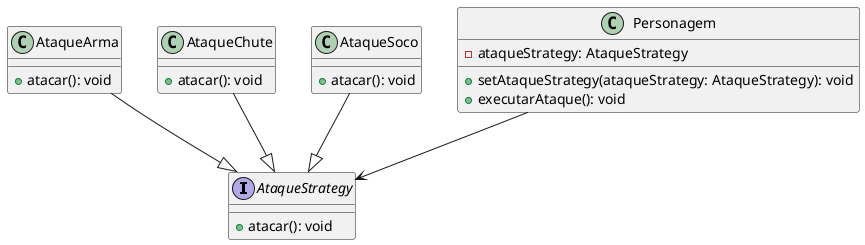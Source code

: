 @startuml

interface AtaqueStrategy {
    + atacar(): void
}

class AtaqueArma {
    + atacar(): void
}

class AtaqueChute {
    + atacar(): void
}

class AtaqueSoco {
    + atacar(): void
}

class Personagem {
    - ataqueStrategy: AtaqueStrategy
    + setAtaqueStrategy(ataqueStrategy: AtaqueStrategy): void
    + executarAtaque(): void
}

Personagem --> AtaqueStrategy
AtaqueArma --|> AtaqueStrategy
AtaqueChute --|> AtaqueStrategy
AtaqueSoco --|> AtaqueStrategy

@enduml
